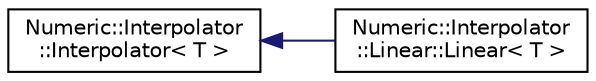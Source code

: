 digraph "Graphical Class Hierarchy"
{
  edge [fontname="Helvetica",fontsize="10",labelfontname="Helvetica",labelfontsize="10"];
  node [fontname="Helvetica",fontsize="10",shape=record];
  rankdir="LR";
  Node1 [label="Numeric::Interpolator\l::Interpolator\< T \>",height=0.2,width=0.4,color="black", fillcolor="white", style="filled",URL="$classNumeric_1_1Interpolator_1_1Interpolator.html"];
  Node1 -> Node2 [dir="back",color="midnightblue",fontsize="10",style="solid",fontname="Helvetica"];
  Node2 [label="Numeric::Interpolator\l::Linear::Linear\< T \>",height=0.2,width=0.4,color="black", fillcolor="white", style="filled",URL="$classNumeric_1_1Interpolator_1_1Linear_1_1Linear.html"];
}
